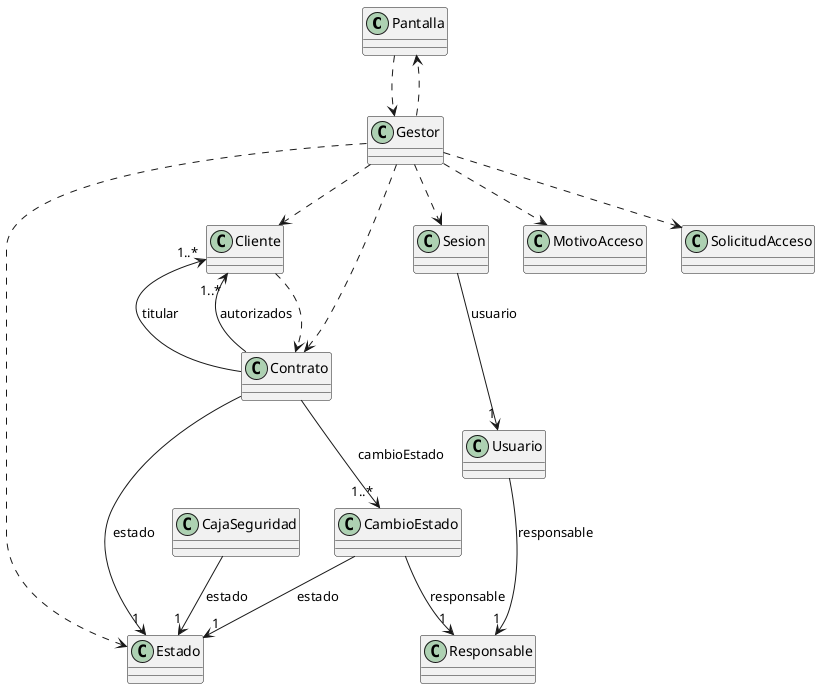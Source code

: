 @startuml clasePuntero

class Pantalla{}
class Gestor{}
class Estado{}
class CambioEstado{}
class Sesion{}
class Usuario{}
class Responsable{}
class Cliente{}

class CajaSeguridad{}
class Contrato {}
class MotivoAcceso{}
class SolicitudAcceso{}
Pantalla ..> Gestor
Gestor ..> Pantalla
CambioEstado --> "1" Estado : estado
Contrato --> "1..*" CambioEstado : cambioEstado
CajaSeguridad --> "1" Estado : estado
Contrato --> "1" Estado : estado
Contrato --> "1..*" Cliente : titular
Contrato --> "1..*" Cliente : autorizados

Gestor ..> Contrato 
Gestor..> Cliente
Gestor ..> MotivoAcceso
Cliente ..> Contrato

Gestor..> SolicitudAcceso
Gestor ..> Estado
Gestor ..> Sesion 
Sesion --> "1" Usuario : usuario
Usuario --> "1" Responsable : responsable
CambioEstado --> "1" Responsable : responsable 
@enduml
